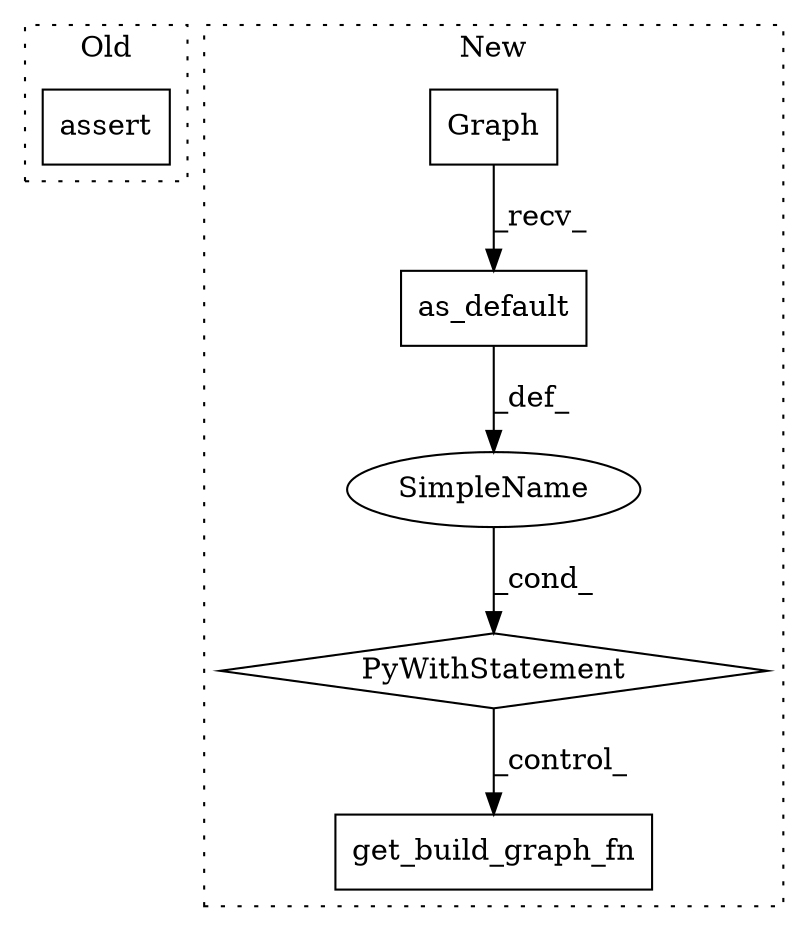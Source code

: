 digraph G {
subgraph cluster0 {
1 [label="assert" a="32" s="1659,1700" l="11,1" shape="box"];
label = "Old";
style="dotted";
}
subgraph cluster1 {
2 [label="as_default" a="32" s="1418" l="12" shape="box"];
3 [label="get_build_graph_fn" a="32" s="1457" l="20" shape="box"];
4 [label="Graph" a="32" s="1410" l="7" shape="box"];
5 [label="SimpleName" a="42" s="" l="" shape="ellipse"];
6 [label="PyWithStatement" a="104" s="1389,1430" l="10,2" shape="diamond"];
label = "New";
style="dotted";
}
2 -> 5 [label="_def_"];
4 -> 2 [label="_recv_"];
5 -> 6 [label="_cond_"];
6 -> 3 [label="_control_"];
}